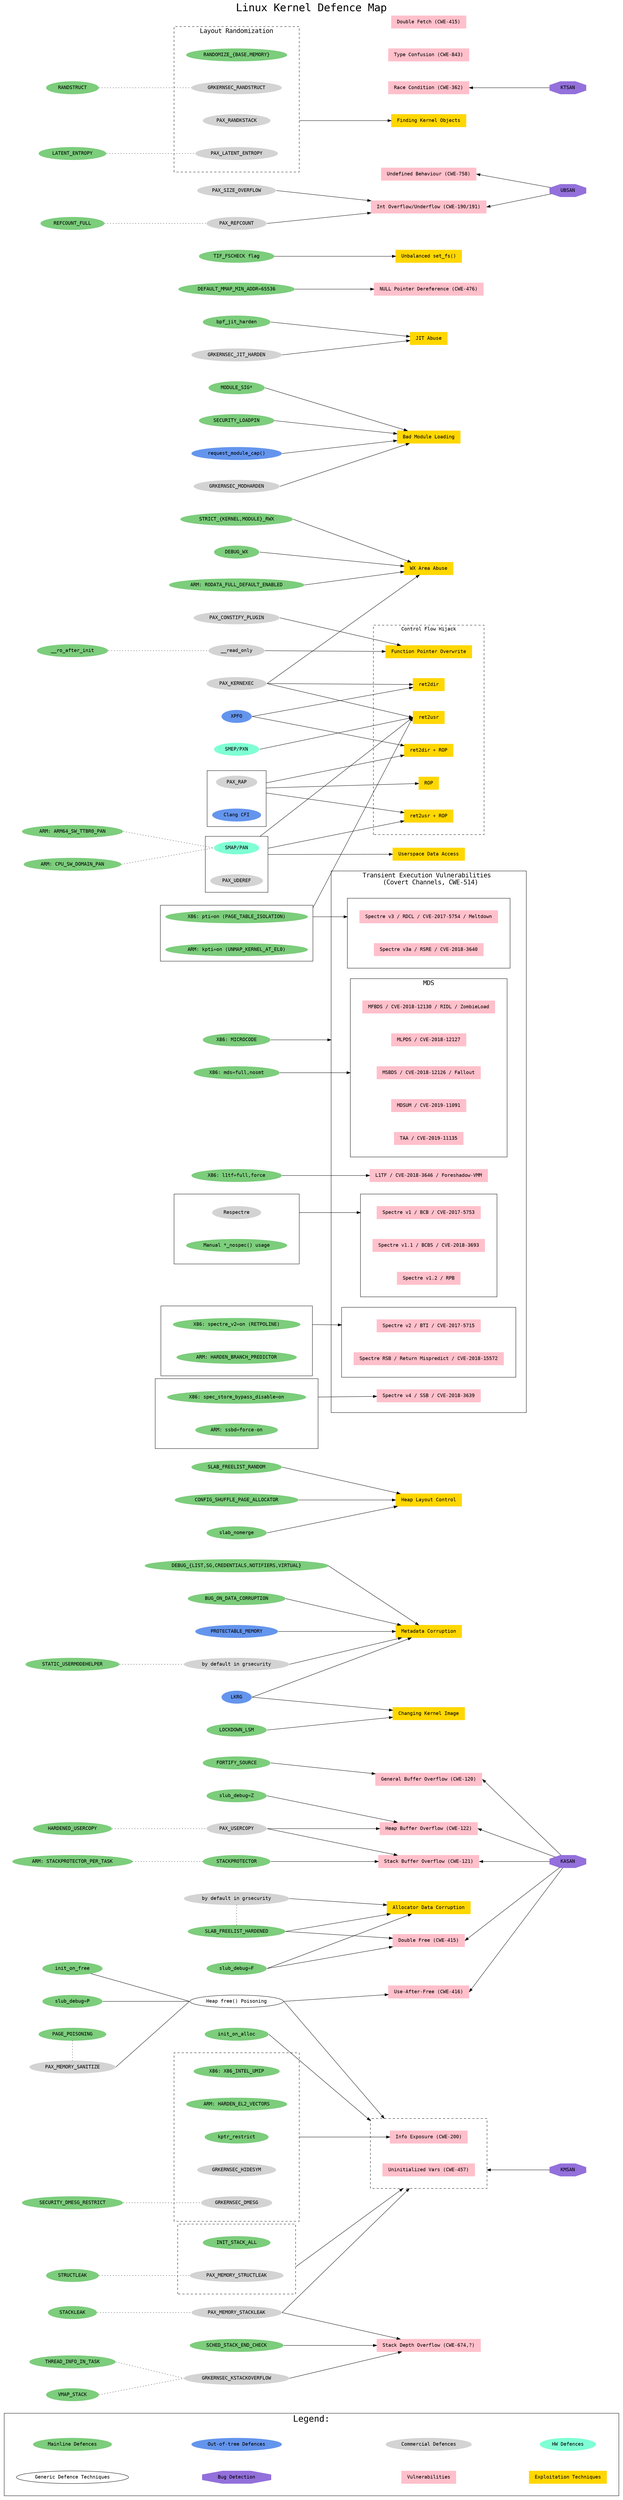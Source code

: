 //
// Linux Kernel Defence Map shows the relations between:
//  - vulnerability classes / exploitation techniques,
//  - kernel defences,
//  - bug detection means.
//
// Author: Alexander Popov <alex.popov@linux.com>
//
// License terms: GNU General Public License (GPL), version 3.0.
// For details see LICENSE file.
//
// N.B. The node connections don't mean "full mitigation". These connections
// represent some kind of relation. So ideally, this map should help to navigate
// in documentation and Linux kernel sources.
//
// It is written in DOT language.
// How to generate svg:
//    dot -Tsvg linux-kernel-defence-map.dot -o linux-kernel-defence-map.svg
//
// References:
//
//  - The State of Kernel Self Protection by Kees Cook
//     https://outflux.net/slides/2018/lca/kspp.pdf
//
//  - grsecurity features
//     https://grsecurity.net/features.php
//
//  - Linux kernel security documentation:
//     https://www.kernel.org/doc/html/latest/security/self-protection.html
//
//  - Linux kernel mitigation checklist by Shawn C
//     https://github.com/hardenedlinux/grsecurity-101-tutorials/blob/master/kernel_mitigation.md
//

digraph {
  labelloc=top;
  fontsize=30;
  fontname=monospace;
  label="Linux Kernel Defence Map";
  compound=true;
  nodesep=0.8;
  splines=line;

  rankdir=LR;
  node [style=filled, fontname=monospace, margin="0.22,0.055"];

  subgraph cluster_legend {
    fontsize=25;
    label="Legend:";
    margin=35;

    "Mainline Defences" [shape=oval, color=palegreen3];
    "Out-of-tree Defences" [shape=oval, color=cornflowerblue];
    "Commercial Defences" [shape=oval, color=lightgrey];
    "HW Defences" [shape=oval, color=aquamarine];
    "Generic Defence Techniques" [shape=oval, color=black, style=solid];
    "Bug Detection" [shape=octagon, color=mediumpurple];
    "Vulnerabilities" [shape=box, color=pink];
    "Exploitation Techniques" [shape=box, color=gold];
  }

  // For pretty legend layout:
  edge [arrowhead=none, style=invis];
  "Mainline Defences":e -> "Out-of-tree Defences";
  "Out-of-tree Defences":e -> "Commercial Defences";
  "Commercial Defences":e -> "HW Defences";
  "Generic Defence Techniques":e -> "Bug Detection";
  "Bug Detection":e -> "Vulnerabilities";
  "Vulnerabilities":e -> "Exploitation Techniques";


  // Defences
  {
    rank=same;

    // Generic Defence Techniques
    node [shape=oval, color=black, style=solid];
    "Heap free() Poisoning";

    // Mainline Defences
    node [shape=oval, color=palegreen3, style=filled];
    "STACKPROTECTOR";
    "FORTIFY_SOURCE";
    "DEBUG_{LIST,SG,CREDENTIALS,NOTIFIERS,VIRTUAL}";
    "SLAB_FREELIST_RANDOM";
    "CONFIG_SHUFFLE_PAGE_ALLOCATOR";
    "STRICT_{KERNEL,MODULE}_RWX";
    "DEBUG_WX";
    "ARM: RODATA_FULL_DEFAULT_ENABLED";
    "BUG_ON_DATA_CORRUPTION";
    "MODULE_SIG*";
    "SECURITY_LOADPIN";
    "bpf_jit_harden";
    "DEFAULT_MMAP_MIN_ADDR=65536";
    "SCHED_STACK_END_CHECK";
    "TIF_FSCHECK flag";
    "slab_nomerge"; // similar to disabled SLAB_MERGE_DEFAULT
    "slub_debug=F"; // sanity checks
    "slub_debug=Z"; // red zoning
    "init_on_alloc";
    "LOCKDOWN_LSM";

    // Mainline Defences against Transient Execution Attacks
    "X86: MICROCODE";
    "X86: l1tf=full,force";
    "X86: mds=full,nosmt";

    // Out-of-tree Defences
    node [shape=oval, color=cornflowerblue];
    "XPFO";
    "PROTECTABLE_MEMORY";
    "request_module_cap()";
    "LKRG";

    // Commercial Defences
    node [shape=oval, color=lightgrey];
    "GRKERNSEC_KSTACKOVERFLOW";
    "PAX_REFCOUNT";
    "PAX_SIZE_OVERFLOW";
    "PAX_USERCOPY";
    "PAX_KERNEXEC";
    "PAX_CONSTIFY_PLUGIN";
    "GRKERNSEC_JIT_HARDEN";
    "PAX_MEMORY_STACKLEAK";
    "GRKERNSEC_MODHARDEN";
    "__read_only";
    grsecurity_hardened_usermodehelper [label="by default in grsecurity"];

    // HW Defences
    node [shape=oval, color=aquamarine];
    "SMEP/PXN";
  }

  subgraph cluster_pti {
    label="";
    rank=same;
    margin=15;
    node [shape=oval, color=palegreen3]; // Mainline Defences
    "X86: pti=on (PAGE_TABLE_ISOLATION)";
    "ARM: kpti=on (UNMAP_KERNEL_AT_EL0)";
  }

  subgraph cluster_smap_pan_uderef {
    label="";
    rank=same;
    margin=15;
    "SMAP/PAN" [shape=oval, color=aquamarine]; // HW Defence
    "PAX_UDEREF" [shape=oval, color=lightgrey]; // Commercial Defence
  }

  subgraph cluster_cfi {
    label="";
    rank=same;
    margin=15;
    "PAX_RAP" [shape=oval, color=lightgrey]; // Commercial Defence
    "Clang CFI" [shape=oval, color=cornflowerblue]; // Out-of-tree Defence
  }

  subgraph cluster_v1_mitigations {
    label="";
    rank=same;
    margin=35;
    "Respectre" [shape=oval, color=lightgrey]; // Commercial Defence
    "Manual *_nospec() usage" [shape=oval, color=palegreen3]; // Mainline Defence
  }

  subgraph cluster_v2_mitigations {
    label="";
    rank=same;
    margin=35;
    node [shape=oval, color=palegreen3]; // Mainline Defence
    "X86: spectre_v2=on (RETPOLINE)";
    "ARM: HARDEN_BRANCH_PREDICTOR";
  }

  subgraph cluster_ssb_mitigations {
    label="";
    rank=same;
    margin=35;
    node [shape=oval, color=palegreen3]; // Mainline Defence
    "X86: spec_store_bypass_disable=on";
    "ARM: ssbd=force-on";
  }

  subgraph cluster_layout_randomization {
    label="Layout Randomization";
    rank=same;
    fontsize=18;
    style="dashed";
    margin=35;
    "RANDOMIZE_{BASE,MEMORY}" [shape=oval, color=palegreen3]; // Mainline Defence
    "GRKERNSEC_RANDSTRUCT" [shape=oval, color=lightgrey]; // Commercial Defence
    "PAX_RANDKSTACK" [shape=oval, color=lightgrey]; // Commercial Defence
    "PAX_LATENT_ENTROPY" [shape=oval, color=lightgrey]; // Commercial Defence
  }

  subgraph cluster_info_exposure_mitigations {
    label="";
    rank=same;
    style="dashed";
    margin=35;
    "X86: X86_INTEL_UMIP" [shape=oval, color=palegreen3]; // Mainline Defence
    "ARM: HARDEN_EL2_VECTORS" [shape=oval, color=palegreen3]; // Mainline Defence
    "kptr_restrict" [shape=oval, color=palegreen3]; // Mainline Defence
    "GRKERNSEC_HIDESYM" [shape=oval, color=lightgrey]; // Commercial Defence
    "GRKERNSEC_DMESG" [shape=oval, color=lightgrey]; // Commercial Defence
  }

  subgraph cluster_freelist_hardening {
    label="";
    rank=same;
    style="invis";
    margin=35;
    "SLAB_FREELIST_HARDENED" [shape=oval, color=palegreen3]; // Mainline Defence
    grsecurity_hardened_freelist [label="by default in grsecurity", shape=oval, color=lightgrey]; // Commercial Defence
  }

  subgraph cluster_stack_init {
    label="";
    rank=same;
    style="dashed";
    margin=35;
    "INIT_STACK_ALL" [shape=oval, color=palegreen3]; // Mainline Defence
    "PAX_MEMORY_STRUCTLEAK" [shape=oval, color=lightgrey]; // Commercial Defence
  }

  // Defences: child nodes
  {
    rank=same;

    // Mainline Defences
    node [shape=oval, color=palegreen3];
    "REFCOUNT_FULL";
    "HARDENED_USERCOPY";
    "PAGE_POISONING";
    "VMAP_STACK";
    "THREAD_INFO_IN_TASK";
    "RANDSTRUCT";
    "STRUCTLEAK";
    "LATENT_ENTROPY";
    "__ro_after_init";
    "SECURITY_DMESG_RESTRICT";
    "ARM: CPU_SW_DOMAIN_PAN";
    "ARM: ARM64_SW_TTBR0_PAN";
    "STATIC_USERMODEHELPER";
    "slub_debug=P"; // object and padding poisoning
    "init_on_free";
    "STACKLEAK";
    "ARM: STACKPROTECTOR_PER_TASK";

    // Commercial Defences
    node [shape=oval, color=lightgrey];
    "PAX_MEMORY_SANITIZE";
  }

  // Defences relations
  edge [style=dotted, arrowhead=none, dir=none, headport=_, tailport=_];
  "REFCOUNT_FULL":e -> "PAX_REFCOUNT";
  "HARDENED_USERCOPY":e -> "PAX_USERCOPY";
  "PAGE_POISONING" -> "PAX_MEMORY_SANITIZE";
  "VMAP_STACK":e -> "GRKERNSEC_KSTACKOVERFLOW":w;
  "THREAD_INFO_IN_TASK":e -> "GRKERNSEC_KSTACKOVERFLOW":w;
  "RANDSTRUCT":e -> "GRKERNSEC_RANDSTRUCT";
  "STRUCTLEAK":e -> "PAX_MEMORY_STRUCTLEAK":w;
  "LATENT_ENTROPY":e -> "PAX_LATENT_ENTROPY";
  "__ro_after_init":e -> "__read_only";
  "SECURITY_DMESG_RESTRICT":e -> "GRKERNSEC_DMESG";
  "STACKLEAK":e -> "PAX_MEMORY_STACKLEAK";
  "ARM: CPU_SW_DOMAIN_PAN":e -> "SMAP/PAN":w;
  "ARM: ARM64_SW_TTBR0_PAN":e -> "SMAP/PAN":w;
  "STATIC_USERMODEHELPER":e -> grsecurity_hardened_usermodehelper;
  "SLAB_FREELIST_HARDENED" -> grsecurity_hardened_freelist [constraint=false];
  "PAX_MEMORY_SANITIZE":e -> "Heap free() Poisoning":w [style=filled];
  "slub_debug=P":e -> "Heap free() Poisoning":w [style=filled];
  "init_on_free" -> "Heap free() Poisoning":w [style=filled];
  "ARM: STACKPROTECTOR_PER_TASK":e -> "STACKPROTECTOR";


  // Vulnerabilities and Exploitation Techniques
  {
    rank=same;

    // Vulnerabilities
    node [shape=box, color=pink];
    "Stack Depth Overflow (CWE-674,?)" [URL="https://cwe.mitre.org/data/definitions/674.html"];
    "General Buffer Overflow (CWE-120)" [URL="https://cwe.mitre.org/data/definitions/120.html"];
    "Stack Buffer Overflow (CWE-121)" [URL="https://cwe.mitre.org/data/definitions/121.html"];
    "Heap Buffer Overflow (CWE-122)" [URL="https://cwe.mitre.org/data/definitions/122.html"];
    "Int Overflow/Underflow (CWE-190/191)" [URL="https://cwe.mitre.org/data/definitions/190.html"];
    "Use-After-Free (CWE-416)" [URL="https://cwe.mitre.org/data/definitions/416.html"];
    "Double Free (CWE-415)" [URL="https://cwe.mitre.org/data/definitions/415.html"];
    "NULL Pointer Dereference (CWE-476)" [URL="https://cwe.mitre.org/data/definitions/476.html"];
    "Race Condition (CWE-362)" [URL="https://cwe.mitre.org/data/definitions/362.html"];
    "Undefined Behaviour (CWE-758)" [URL="https://cwe.mitre.org/data/definitions/758.html"];
    "Type Confusion (CWE-843)" [URL="https://cwe.mitre.org/data/definitions/843.html"];
    "Double Fetch (CWE-415)" [URL="https://cwe.mitre.org/data/definitions/415.html"];

    // Exploitation Techniques
    node [shape=box, color=gold];
    "Metadata Corruption";
    "Allocator Data Corruption";
    "Heap Layout Control";
    "Userspace Data Access";
    "Finding Kernel Objects";
    "JIT Abuse";
    "WX Area Abuse";
    "Changing Kernel Image";
    "Bad Module Loading";
    "Unbalanced set_fs()";
  }

  subgraph cluster_control_flow_hijack {
    label="Control Flow Hijack";
    fontsize=14;
    rank=same;
    style="dashed";
    margin=35;
    node [shape=box, color=gold]; // Exploitation Techniques
    "ROP";
    "ret2usr + ROP";
    "ret2dir + ROP";
    "ret2usr";
    "ret2dir";
    "Function Pointer Overwrite";
  }

  subgraph cluster_info_exposures {
    label="";
    rank=same;
    style="dashed";
    margin=35;
    node [shape=box, color=pink]; // Vulnerabilities
    "Info Exposure (CWE-200)" [URL="https://cwe.mitre.org/data/definitions/200.html"];
    "Uninitialized Vars (CWE-457)" [URL="https://cwe.mitre.org/data/definitions/457.html"];
  }

  subgraph cluster_transient_execution_vulnerabilities {
    label="Transient Execution Vulnerabilities \n (Covert Channels, CWE-514)";
    URL="https://cwe.mitre.org/data/definitions/514.html";
    rank=same;
    fontsize=18;
    margin=30;
    node [shape=box, color=pink];

    subgraph cluster_v1 {
      label="";
      margin=35;
      "Spectre v1 / BCB / CVE-2017-5753";
      "Spectre v1.1 / BCBS / CVE-2018-3693";
      "Spectre v1.2 / RPB";
    }
    subgraph cluster_v2 {
      label="";
      margin=35;
      "Spectre v2 / BTI / CVE-2017-5715";
      "Spectre RSB / Return Mispredict / CVE-2018-15572";
    }
    subgraph cluster_v3 {
      label="";
      margin=35;
      "Spectre v3 / RDCL / CVE-2017-5754 / Meltdown";
      "Spectre v3a / RSRE / CVE-2018-3640";
    }
    "Spectre v4 / SSB / CVE-2018-3639";
    "L1TF / CVE-2018-3646 / Foreshadow-VMM";
    subgraph cluster_mds {
      label="MDS";
      margin=35;
      "MFBDS / CVE-2018-12130 / RIDL / ZombieLoad";
      "MSBDS / CVE-2018-12126 / Fallout";
      "MLPDS / CVE-2018-12127";
      "MDSUM / CVE-2019-11091";
      "TAA / CVE-2019-11135";
    }

  }


  // Bug Detection Means
  {
    rank=same;
    node [shape=octagon, color=mediumpurple];
    "KASAN";
    "UBSAN";
    "KMSAN";
    "KTSAN";
  }

  // Relations: Bug Detection Means vs Vulnerabilities
  edge [style=solid, arrowhead=normal, dir=back, headport=_, tailport=_];
  "General Buffer Overflow (CWE-120)":e -> "KASAN";
  "Stack Buffer Overflow (CWE-121)":e -> "KASAN";
  "Heap Buffer Overflow (CWE-122)":e -> "KASAN";
  "Use-After-Free (CWE-416)":e -> "KASAN";
  "Double Free (CWE-415)":e -> "KASAN";
  "Undefined Behaviour (CWE-758)":e -> "UBSAN";
  "Int Overflow/Underflow (CWE-190/191)":e -> "UBSAN";
  "Uninitialized Vars (CWE-457)":e -> "KMSAN" [ltail=cluster_info_exposures];
  "Race Condition (CWE-362)":e -> "KTSAN";


  // Relations: Defences vs Vulnerabilities and Exploitation Techniques
  edge [style=solid, arrowhead=normal, dir=forward, headport=_, tailport=_];
  "GRKERNSEC_KSTACKOVERFLOW":e -> "Stack Depth Overflow (CWE-674,?)";
  "PAX_MEMORY_STACKLEAK":e -> "Stack Depth Overflow (CWE-674,?)";
  "SCHED_STACK_END_CHECK":e -> "Stack Depth Overflow (CWE-674,?)";

  "FORTIFY_SOURCE":e -> "General Buffer Overflow (CWE-120)";

  "PAX_USERCOPY":e -> "Stack Buffer Overflow (CWE-121)";
  "STACKPROTECTOR":e -> "Stack Buffer Overflow (CWE-121)";

  "PAX_USERCOPY":e -> "Heap Buffer Overflow (CWE-122)";
  "slub_debug=Z":e -> "Heap Buffer Overflow (CWE-122)";

  "PAX_REFCOUNT":e -> "Int Overflow/Underflow (CWE-190/191)";
  "PAX_SIZE_OVERFLOW":e -> "Int Overflow/Underflow (CWE-190/191)";

  "PAX_MEMORY_STACKLEAK":e -> "Uninitialized Vars (CWE-457)" [lhead=cluster_info_exposures];
  "PAX_MEMORY_STRUCTLEAK":e -> "Uninitialized Vars (CWE-457)" [ltail=cluster_stack_init, lhead=cluster_info_exposures];
  "Heap free() Poisoning":e -> "Uninitialized Vars (CWE-457)" [lhead=cluster_info_exposures];
  "init_on_alloc":e -> "Uninitialized Vars (CWE-457)" [lhead=cluster_info_exposures];

  "Heap free() Poisoning":e -> "Use-After-Free (CWE-416)";

  "slub_debug=F":e -> "Double Free (CWE-415)";
  "SLAB_FREELIST_HARDENED":e -> "Double Free (CWE-415)";

  "DEFAULT_MMAP_MIN_ADDR=65536":e -> "NULL Pointer Dereference (CWE-476)";

  "kptr_restrict":e -> "Info Exposure (CWE-200)" [ltail=cluster_info_exposure_mitigations];

  "DEBUG_{LIST,SG,CREDENTIALS,NOTIFIERS,VIRTUAL}":e -> "Metadata Corruption";
  "BUG_ON_DATA_CORRUPTION":e -> "Metadata Corruption";
  "PROTECTABLE_MEMORY":e -> "Metadata Corruption";
  grsecurity_hardened_usermodehelper:e -> "Metadata Corruption";
  "LKRG":e -> "Metadata Corruption";

  "slub_debug=F":e -> "Allocator Data Corruption";
  grsecurity_hardened_freelist:e -> "Allocator Data Corruption";
  "SLAB_FREELIST_HARDENED":e -> "Allocator Data Corruption";

  "PAX_CONSTIFY_PLUGIN":e -> "Function Pointer Overwrite";
  "__read_only":e -> "Function Pointer Overwrite";

  "SLAB_FREELIST_RANDOM":e -> "Heap Layout Control";
  "slab_nomerge":e -> "Heap Layout Control";
  "CONFIG_SHUFFLE_PAGE_ALLOCATOR":e -> "Heap Layout Control";

  "PAX_RAP":s -> "ROP" [ltail=cluster_cfi];

  "PAX_KERNEXEC":e -> "ret2usr":w;
  "X86: pti=on (PAGE_TABLE_ISOLATION)":e -> "ret2usr":w [ltail=cluster_pti, constraint=false];
  "SMEP/PXN":e -> "ret2usr":w;
  "SMAP/PAN":s -> "ret2usr":w [ltail=cluster_smap_pan_uderef];

  "SMAP/PAN":s -> "Userspace Data Access" [ltail=cluster_smap_pan_uderef];

  "SMAP/PAN":s -> "ret2usr + ROP" [ltail=cluster_smap_pan_uderef];
  "PAX_RAP":s -> "ret2usr + ROP" [ltail=cluster_cfi];

  "PAX_KERNEXEC":e -> "ret2dir";
  "XPFO":e -> "ret2dir";

  "XPFO":e -> "ret2dir + ROP";
  "PAX_RAP":s -> "ret2dir + ROP" [ltail=cluster_cfi];

  "PAX_RANDKSTACK":e -> "Finding Kernel Objects" [ltail=cluster_layout_randomization];

  "GRKERNSEC_JIT_HARDEN":e -> "JIT Abuse";
  "bpf_jit_harden":e -> "JIT Abuse";

  "PAX_KERNEXEC":e -> "WX Area Abuse";
  "STRICT_{KERNEL,MODULE}_RWX":e -> "WX Area Abuse";
  "DEBUG_WX":e -> "WX Area Abuse";
  "ARM: RODATA_FULL_DEFAULT_ENABLED":e -> "WX Area Abuse";

  "LOCKDOWN_LSM":e -> "Changing Kernel Image";
  "LKRG":e -> "Changing Kernel Image";

  "GRKERNSEC_MODHARDEN":e -> "Bad Module Loading";
  "MODULE_SIG*":e -> "Bad Module Loading";
  "SECURITY_LOADPIN":e -> "Bad Module Loading";
  "request_module_cap()":e -> "Bad Module Loading";

  "TIF_FSCHECK flag":e -> "Unbalanced set_fs()";

  "X86: MICROCODE":e -> "MLPDS / CVE-2018-12127" [lhead=cluster_transient_execution_vulnerabilities]
  "Respectre":e -> "Spectre v1 / BCB / CVE-2017-5753" [ltail=cluster_v1_mitigations, lhead=cluster_v1];
  "X86: spectre_v2=on (RETPOLINE)":e -> "Spectre v2 / BTI / CVE-2017-5715" [ltail=cluster_v2_mitigations, lhead=cluster_v2];
  "X86: pti=on (PAGE_TABLE_ISOLATION)":e -> "Spectre v3 / RDCL / CVE-2017-5754 / Meltdown" [ltail=cluster_pti, lhead=cluster_v3];
  "X86: spec_store_bypass_disable=on":e -> "Spectre v4 / SSB / CVE-2018-3639" [ltail=cluster_ssb_mitigations];
  "X86: l1tf=full,force":e -> "L1TF / CVE-2018-3646 / Foreshadow-VMM";
  "X86: mds=full,nosmt":e -> "MSBDS / CVE-2018-12126 / Fallout" [lhead=cluster_mds];
}
